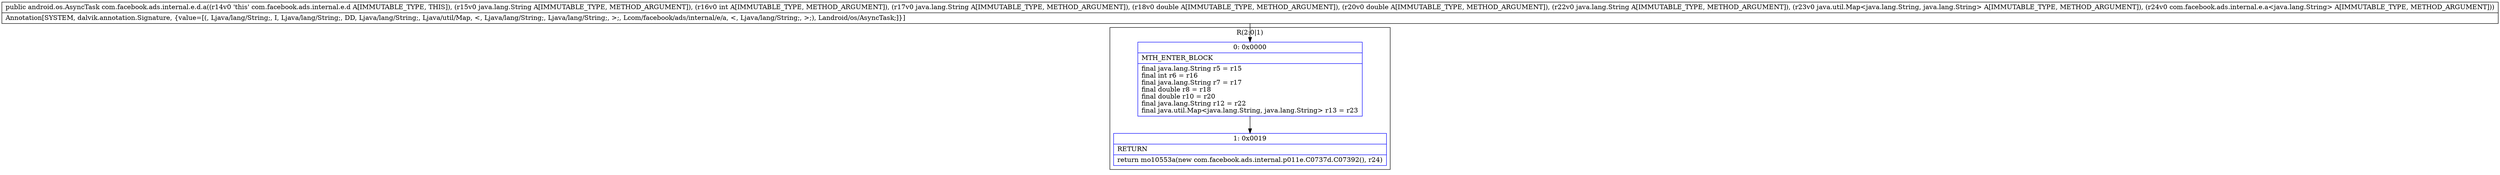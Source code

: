 digraph "CFG forcom.facebook.ads.internal.e.d.a(Ljava\/lang\/String;ILjava\/lang\/String;DDLjava\/lang\/String;Ljava\/util\/Map;Lcom\/facebook\/ads\/internal\/e\/a;)Landroid\/os\/AsyncTask;" {
subgraph cluster_Region_2114664898 {
label = "R(2:0|1)";
node [shape=record,color=blue];
Node_0 [shape=record,label="{0\:\ 0x0000|MTH_ENTER_BLOCK\l|final java.lang.String r5 = r15\lfinal int r6 = r16\lfinal java.lang.String r7 = r17\lfinal double r8 = r18\lfinal double r10 = r20\lfinal java.lang.String r12 = r22\lfinal java.util.Map\<java.lang.String, java.lang.String\> r13 = r23\l}"];
Node_1 [shape=record,label="{1\:\ 0x0019|RETURN\l|return mo10553a(new com.facebook.ads.internal.p011e.C0737d.C07392(), r24)\l}"];
}
MethodNode[shape=record,label="{public android.os.AsyncTask com.facebook.ads.internal.e.d.a((r14v0 'this' com.facebook.ads.internal.e.d A[IMMUTABLE_TYPE, THIS]), (r15v0 java.lang.String A[IMMUTABLE_TYPE, METHOD_ARGUMENT]), (r16v0 int A[IMMUTABLE_TYPE, METHOD_ARGUMENT]), (r17v0 java.lang.String A[IMMUTABLE_TYPE, METHOD_ARGUMENT]), (r18v0 double A[IMMUTABLE_TYPE, METHOD_ARGUMENT]), (r20v0 double A[IMMUTABLE_TYPE, METHOD_ARGUMENT]), (r22v0 java.lang.String A[IMMUTABLE_TYPE, METHOD_ARGUMENT]), (r23v0 java.util.Map\<java.lang.String, java.lang.String\> A[IMMUTABLE_TYPE, METHOD_ARGUMENT]), (r24v0 com.facebook.ads.internal.e.a\<java.lang.String\> A[IMMUTABLE_TYPE, METHOD_ARGUMENT]))  | Annotation[SYSTEM, dalvik.annotation.Signature, \{value=[(, Ljava\/lang\/String;, I, Ljava\/lang\/String;, DD, Ljava\/lang\/String;, Ljava\/util\/Map, \<, Ljava\/lang\/String;, Ljava\/lang\/String;, \>;, Lcom\/facebook\/ads\/internal\/e\/a, \<, Ljava\/lang\/String;, \>;), Landroid\/os\/AsyncTask;]\}]\l}"];
MethodNode -> Node_0;
Node_0 -> Node_1;
}

